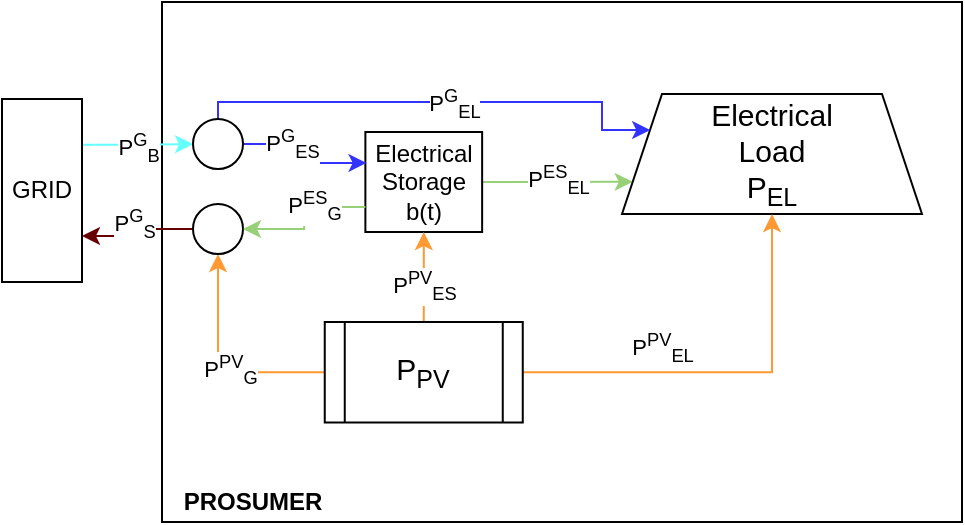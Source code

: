 <mxfile version="14.7.7" type="github">
  <diagram id="BkngK3X7I9KQVH7am66S" name="Page-1">
    <mxGraphModel dx="716" dy="337" grid="1" gridSize="10" guides="1" tooltips="1" connect="1" arrows="1" fold="1" page="1" pageScale="1" pageWidth="850" pageHeight="1100" math="0" shadow="0">
      <root>
        <mxCell id="0" />
        <mxCell id="1" parent="0" />
        <mxCell id="1ZX6Y4KyPC9WGoFBthJF-1" value="" style="rounded=0;whiteSpace=wrap;html=1;" parent="1" vertex="1">
          <mxGeometry x="540" y="200" width="400" height="260" as="geometry" />
        </mxCell>
        <mxCell id="1ZX6Y4KyPC9WGoFBthJF-2" style="edgeStyle=orthogonalEdgeStyle;rounded=0;orthogonalLoop=1;jettySize=auto;html=1;exitX=1;exitY=0.25;exitDx=0;exitDy=0;entryX=0;entryY=0.5;entryDx=0;entryDy=0;strokeColor=#66FFFF;" parent="1" source="1ZX6Y4KyPC9WGoFBthJF-4" target="1ZX6Y4KyPC9WGoFBthJF-20" edge="1">
          <mxGeometry relative="1" as="geometry">
            <Array as="points">
              <mxPoint x="525" y="271" />
            </Array>
          </mxGeometry>
        </mxCell>
        <mxCell id="1ZX6Y4KyPC9WGoFBthJF-3" value="P&lt;sup&gt;G&lt;/sup&gt;&lt;sub&gt;B&lt;/sub&gt;" style="edgeLabel;html=1;align=center;verticalAlign=middle;resizable=0;points=[];" parent="1ZX6Y4KyPC9WGoFBthJF-2" vertex="1" connectable="0">
          <mxGeometry x="-0.013" y="-1" relative="1" as="geometry">
            <mxPoint as="offset" />
          </mxGeometry>
        </mxCell>
        <mxCell id="1ZX6Y4KyPC9WGoFBthJF-4" value="GRID" style="rounded=0;whiteSpace=wrap;html=1;fontSize=12;" parent="1" vertex="1">
          <mxGeometry x="460" y="248.5" width="40" height="91.5" as="geometry" />
        </mxCell>
        <mxCell id="1ZX6Y4KyPC9WGoFBthJF-5" style="edgeStyle=orthogonalEdgeStyle;rounded=0;orthogonalLoop=1;jettySize=auto;html=1;exitX=1;exitY=0.5;exitDx=0;exitDy=0;entryX=0;entryY=0.75;entryDx=0;entryDy=0;strokeColor=#97D077;" parent="1" source="1ZX6Y4KyPC9WGoFBthJF-7" target="1ZX6Y4KyPC9WGoFBthJF-8" edge="1">
          <mxGeometry relative="1" as="geometry">
            <Array as="points">
              <mxPoint x="710" y="290" />
              <mxPoint x="855" y="289" />
            </Array>
          </mxGeometry>
        </mxCell>
        <mxCell id="1ZX6Y4KyPC9WGoFBthJF-6" value="P&lt;sup&gt;ES&lt;/sup&gt;&lt;sub&gt;EL&lt;/sub&gt;" style="edgeLabel;html=1;align=center;verticalAlign=middle;resizable=0;points=[];" parent="1ZX6Y4KyPC9WGoFBthJF-5" vertex="1" connectable="0">
          <mxGeometry x="-0.01" y="1" relative="1" as="geometry">
            <mxPoint as="offset" />
          </mxGeometry>
        </mxCell>
        <mxCell id="1ZX6Y4KyPC9WGoFBthJF-7" value="Electrical Storage&lt;br&gt;b(t)" style="rounded=0;whiteSpace=wrap;html=1;" parent="1" vertex="1">
          <mxGeometry x="641.69" y="265" width="58.38" height="50" as="geometry" />
        </mxCell>
        <mxCell id="1ZX6Y4KyPC9WGoFBthJF-8" value="Electrical &lt;br&gt;Load&lt;br&gt;P&lt;sub&gt;EL&lt;/sub&gt;" style="shape=trapezoid;perimeter=trapezoidPerimeter;whiteSpace=wrap;html=1;fixedSize=1;fontSize=15;" parent="1" vertex="1">
          <mxGeometry x="770" y="246" width="150" height="60" as="geometry" />
        </mxCell>
        <mxCell id="1ZX6Y4KyPC9WGoFBthJF-9" style="edgeStyle=orthogonalEdgeStyle;rounded=0;orthogonalLoop=1;jettySize=auto;html=1;exitX=0;exitY=0.5;exitDx=0;exitDy=0;entryX=0.5;entryY=1;entryDx=0;entryDy=0;strokeColor=#FF9933;" parent="1" source="1ZX6Y4KyPC9WGoFBthJF-15" target="1ZX6Y4KyPC9WGoFBthJF-23" edge="1">
          <mxGeometry relative="1" as="geometry" />
        </mxCell>
        <mxCell id="1ZX6Y4KyPC9WGoFBthJF-10" value="P&lt;sup&gt;PV&lt;/sup&gt;&lt;sub&gt;G&lt;/sub&gt;" style="edgeLabel;html=1;align=center;verticalAlign=middle;resizable=0;points=[];" parent="1ZX6Y4KyPC9WGoFBthJF-9" vertex="1" connectable="0">
          <mxGeometry x="-0.144" y="-1" relative="1" as="geometry">
            <mxPoint as="offset" />
          </mxGeometry>
        </mxCell>
        <mxCell id="1ZX6Y4KyPC9WGoFBthJF-11" style="edgeStyle=orthogonalEdgeStyle;rounded=0;orthogonalLoop=1;jettySize=auto;html=1;exitX=0.5;exitY=0;exitDx=0;exitDy=0;strokeColor=#FF9933;" parent="1" source="1ZX6Y4KyPC9WGoFBthJF-15" target="1ZX6Y4KyPC9WGoFBthJF-7" edge="1">
          <mxGeometry relative="1" as="geometry">
            <Array as="points">
              <mxPoint x="671" y="330" />
              <mxPoint x="671" y="330" />
            </Array>
          </mxGeometry>
        </mxCell>
        <mxCell id="1ZX6Y4KyPC9WGoFBthJF-12" value="P&lt;sup&gt;PV&lt;/sup&gt;&lt;sub&gt;ES&lt;/sub&gt;" style="edgeLabel;html=1;align=center;verticalAlign=middle;resizable=0;points=[];" parent="1ZX6Y4KyPC9WGoFBthJF-11" vertex="1" connectable="0">
          <mxGeometry x="-0.174" relative="1" as="geometry">
            <mxPoint as="offset" />
          </mxGeometry>
        </mxCell>
        <mxCell id="1ZX6Y4KyPC9WGoFBthJF-13" style="edgeStyle=orthogonalEdgeStyle;rounded=0;orthogonalLoop=1;jettySize=auto;html=1;exitX=1;exitY=0.5;exitDx=0;exitDy=0;strokeColor=#FF9933;entryX=0.5;entryY=1;entryDx=0;entryDy=0;" parent="1" source="1ZX6Y4KyPC9WGoFBthJF-15" target="1ZX6Y4KyPC9WGoFBthJF-8" edge="1">
          <mxGeometry relative="1" as="geometry">
            <mxPoint x="752" y="293" as="targetPoint" />
            <Array as="points">
              <mxPoint x="845" y="385" />
            </Array>
          </mxGeometry>
        </mxCell>
        <mxCell id="1ZX6Y4KyPC9WGoFBthJF-14" value="P&lt;sup&gt;PV&lt;/sup&gt;&lt;sub&gt;EL&lt;/sub&gt;" style="edgeLabel;html=1;align=center;verticalAlign=middle;resizable=0;points=[];" parent="1ZX6Y4KyPC9WGoFBthJF-13" vertex="1" connectable="0">
          <mxGeometry x="-0.317" y="-1" relative="1" as="geometry">
            <mxPoint y="-13.14" as="offset" />
          </mxGeometry>
        </mxCell>
        <mxCell id="1ZX6Y4KyPC9WGoFBthJF-15" value="P&lt;sub&gt;PV&lt;/sub&gt;" style="shape=process;whiteSpace=wrap;html=1;backgroundOutline=1;fontSize=15;" parent="1" vertex="1">
          <mxGeometry x="621.38" y="360" width="99" height="50.25" as="geometry" />
        </mxCell>
        <mxCell id="1ZX6Y4KyPC9WGoFBthJF-16" style="edgeStyle=orthogonalEdgeStyle;rounded=0;orthogonalLoop=1;jettySize=auto;html=1;exitX=0.5;exitY=0;exitDx=0;exitDy=0;entryX=0;entryY=0.25;entryDx=0;entryDy=0;strokeColor=#3333FF;" parent="1" source="1ZX6Y4KyPC9WGoFBthJF-20" target="1ZX6Y4KyPC9WGoFBthJF-8" edge="1">
          <mxGeometry relative="1" as="geometry">
            <Array as="points">
              <mxPoint x="568" y="250" />
              <mxPoint x="760" y="250" />
              <mxPoint x="760" y="264" />
              <mxPoint x="784" y="264" />
            </Array>
          </mxGeometry>
        </mxCell>
        <mxCell id="1ZX6Y4KyPC9WGoFBthJF-17" value="P&lt;sup&gt;G&lt;/sup&gt;&lt;sub&gt;EL&lt;/sub&gt;" style="edgeLabel;html=1;align=center;verticalAlign=middle;resizable=0;points=[];" parent="1ZX6Y4KyPC9WGoFBthJF-16" vertex="1" connectable="0">
          <mxGeometry x="0.054" y="-1" relative="1" as="geometry">
            <mxPoint as="offset" />
          </mxGeometry>
        </mxCell>
        <mxCell id="1ZX6Y4KyPC9WGoFBthJF-18" style="edgeStyle=orthogonalEdgeStyle;rounded=0;orthogonalLoop=1;jettySize=auto;html=1;exitX=1;exitY=0.5;exitDx=0;exitDy=0;entryX=0.01;entryY=0.309;entryDx=0;entryDy=0;strokeColor=#3333FF;entryPerimeter=0;" parent="1" source="1ZX6Y4KyPC9WGoFBthJF-20" target="1ZX6Y4KyPC9WGoFBthJF-7" edge="1">
          <mxGeometry relative="1" as="geometry">
            <mxPoint x="555.5" y="329" as="targetPoint" />
          </mxGeometry>
        </mxCell>
        <mxCell id="1ZX6Y4KyPC9WGoFBthJF-19" value="P&lt;sup&gt;G&lt;/sup&gt;&lt;sub&gt;ES&lt;/sub&gt;" style="edgeLabel;html=1;align=center;verticalAlign=middle;resizable=0;points=[];" parent="1ZX6Y4KyPC9WGoFBthJF-18" vertex="1" connectable="0">
          <mxGeometry x="-0.324" relative="1" as="geometry">
            <mxPoint as="offset" />
          </mxGeometry>
        </mxCell>
        <mxCell id="1ZX6Y4KyPC9WGoFBthJF-20" value="" style="ellipse;whiteSpace=wrap;html=1;aspect=fixed;" parent="1" vertex="1">
          <mxGeometry x="555.5" y="258.5" width="25" height="25" as="geometry" />
        </mxCell>
        <mxCell id="1ZX6Y4KyPC9WGoFBthJF-21" style="edgeStyle=orthogonalEdgeStyle;rounded=0;orthogonalLoop=1;jettySize=auto;html=1;exitX=0;exitY=0.5;exitDx=0;exitDy=0;entryX=1;entryY=0.75;entryDx=0;entryDy=0;strokeColor=#660000;" parent="1" source="1ZX6Y4KyPC9WGoFBthJF-23" target="1ZX6Y4KyPC9WGoFBthJF-4" edge="1">
          <mxGeometry relative="1" as="geometry">
            <Array as="points">
              <mxPoint x="525" y="314" />
              <mxPoint x="525" y="317" />
              <mxPoint x="500" y="317" />
            </Array>
          </mxGeometry>
        </mxCell>
        <mxCell id="1ZX6Y4KyPC9WGoFBthJF-22" value="P&lt;sup&gt;G&lt;/sup&gt;&lt;sub&gt;S&lt;/sub&gt;" style="edgeLabel;html=1;align=center;verticalAlign=middle;resizable=0;points=[];" parent="1ZX6Y4KyPC9WGoFBthJF-21" vertex="1" connectable="0">
          <mxGeometry x="-0.393" y="-1" relative="1" as="geometry">
            <mxPoint x="-11.67" y="-2" as="offset" />
          </mxGeometry>
        </mxCell>
        <mxCell id="1ZX6Y4KyPC9WGoFBthJF-23" value="" style="ellipse;whiteSpace=wrap;html=1;aspect=fixed;" parent="1" vertex="1">
          <mxGeometry x="555.5" y="301" width="25" height="25" as="geometry" />
        </mxCell>
        <mxCell id="1ZX6Y4KyPC9WGoFBthJF-24" style="edgeStyle=orthogonalEdgeStyle;rounded=0;orthogonalLoop=1;jettySize=auto;html=1;exitX=0;exitY=0.75;exitDx=0;exitDy=0;entryX=1;entryY=0.5;entryDx=0;entryDy=0;strokeColor=#97D077;" parent="1" source="1ZX6Y4KyPC9WGoFBthJF-7" target="1ZX6Y4KyPC9WGoFBthJF-23" edge="1">
          <mxGeometry relative="1" as="geometry">
            <mxPoint x="512.5" y="329" as="sourcePoint" />
          </mxGeometry>
        </mxCell>
        <mxCell id="1ZX6Y4KyPC9WGoFBthJF-25" value="P&lt;sup&gt;ES&lt;/sup&gt;&lt;sub&gt;G&lt;/sub&gt;" style="edgeLabel;html=1;align=center;verticalAlign=middle;resizable=0;points=[];" parent="1ZX6Y4KyPC9WGoFBthJF-24" vertex="1" connectable="0">
          <mxGeometry x="-0.291" y="-1" relative="1" as="geometry">
            <mxPoint as="offset" />
          </mxGeometry>
        </mxCell>
        <mxCell id="1ZX6Y4KyPC9WGoFBthJF-26" value="PROSUMER" style="text;html=1;align=center;verticalAlign=middle;resizable=0;points=[];autosize=1;fontStyle=1" parent="1" vertex="1">
          <mxGeometry x="540" y="440" width="90" height="20" as="geometry" />
        </mxCell>
      </root>
    </mxGraphModel>
  </diagram>
</mxfile>
